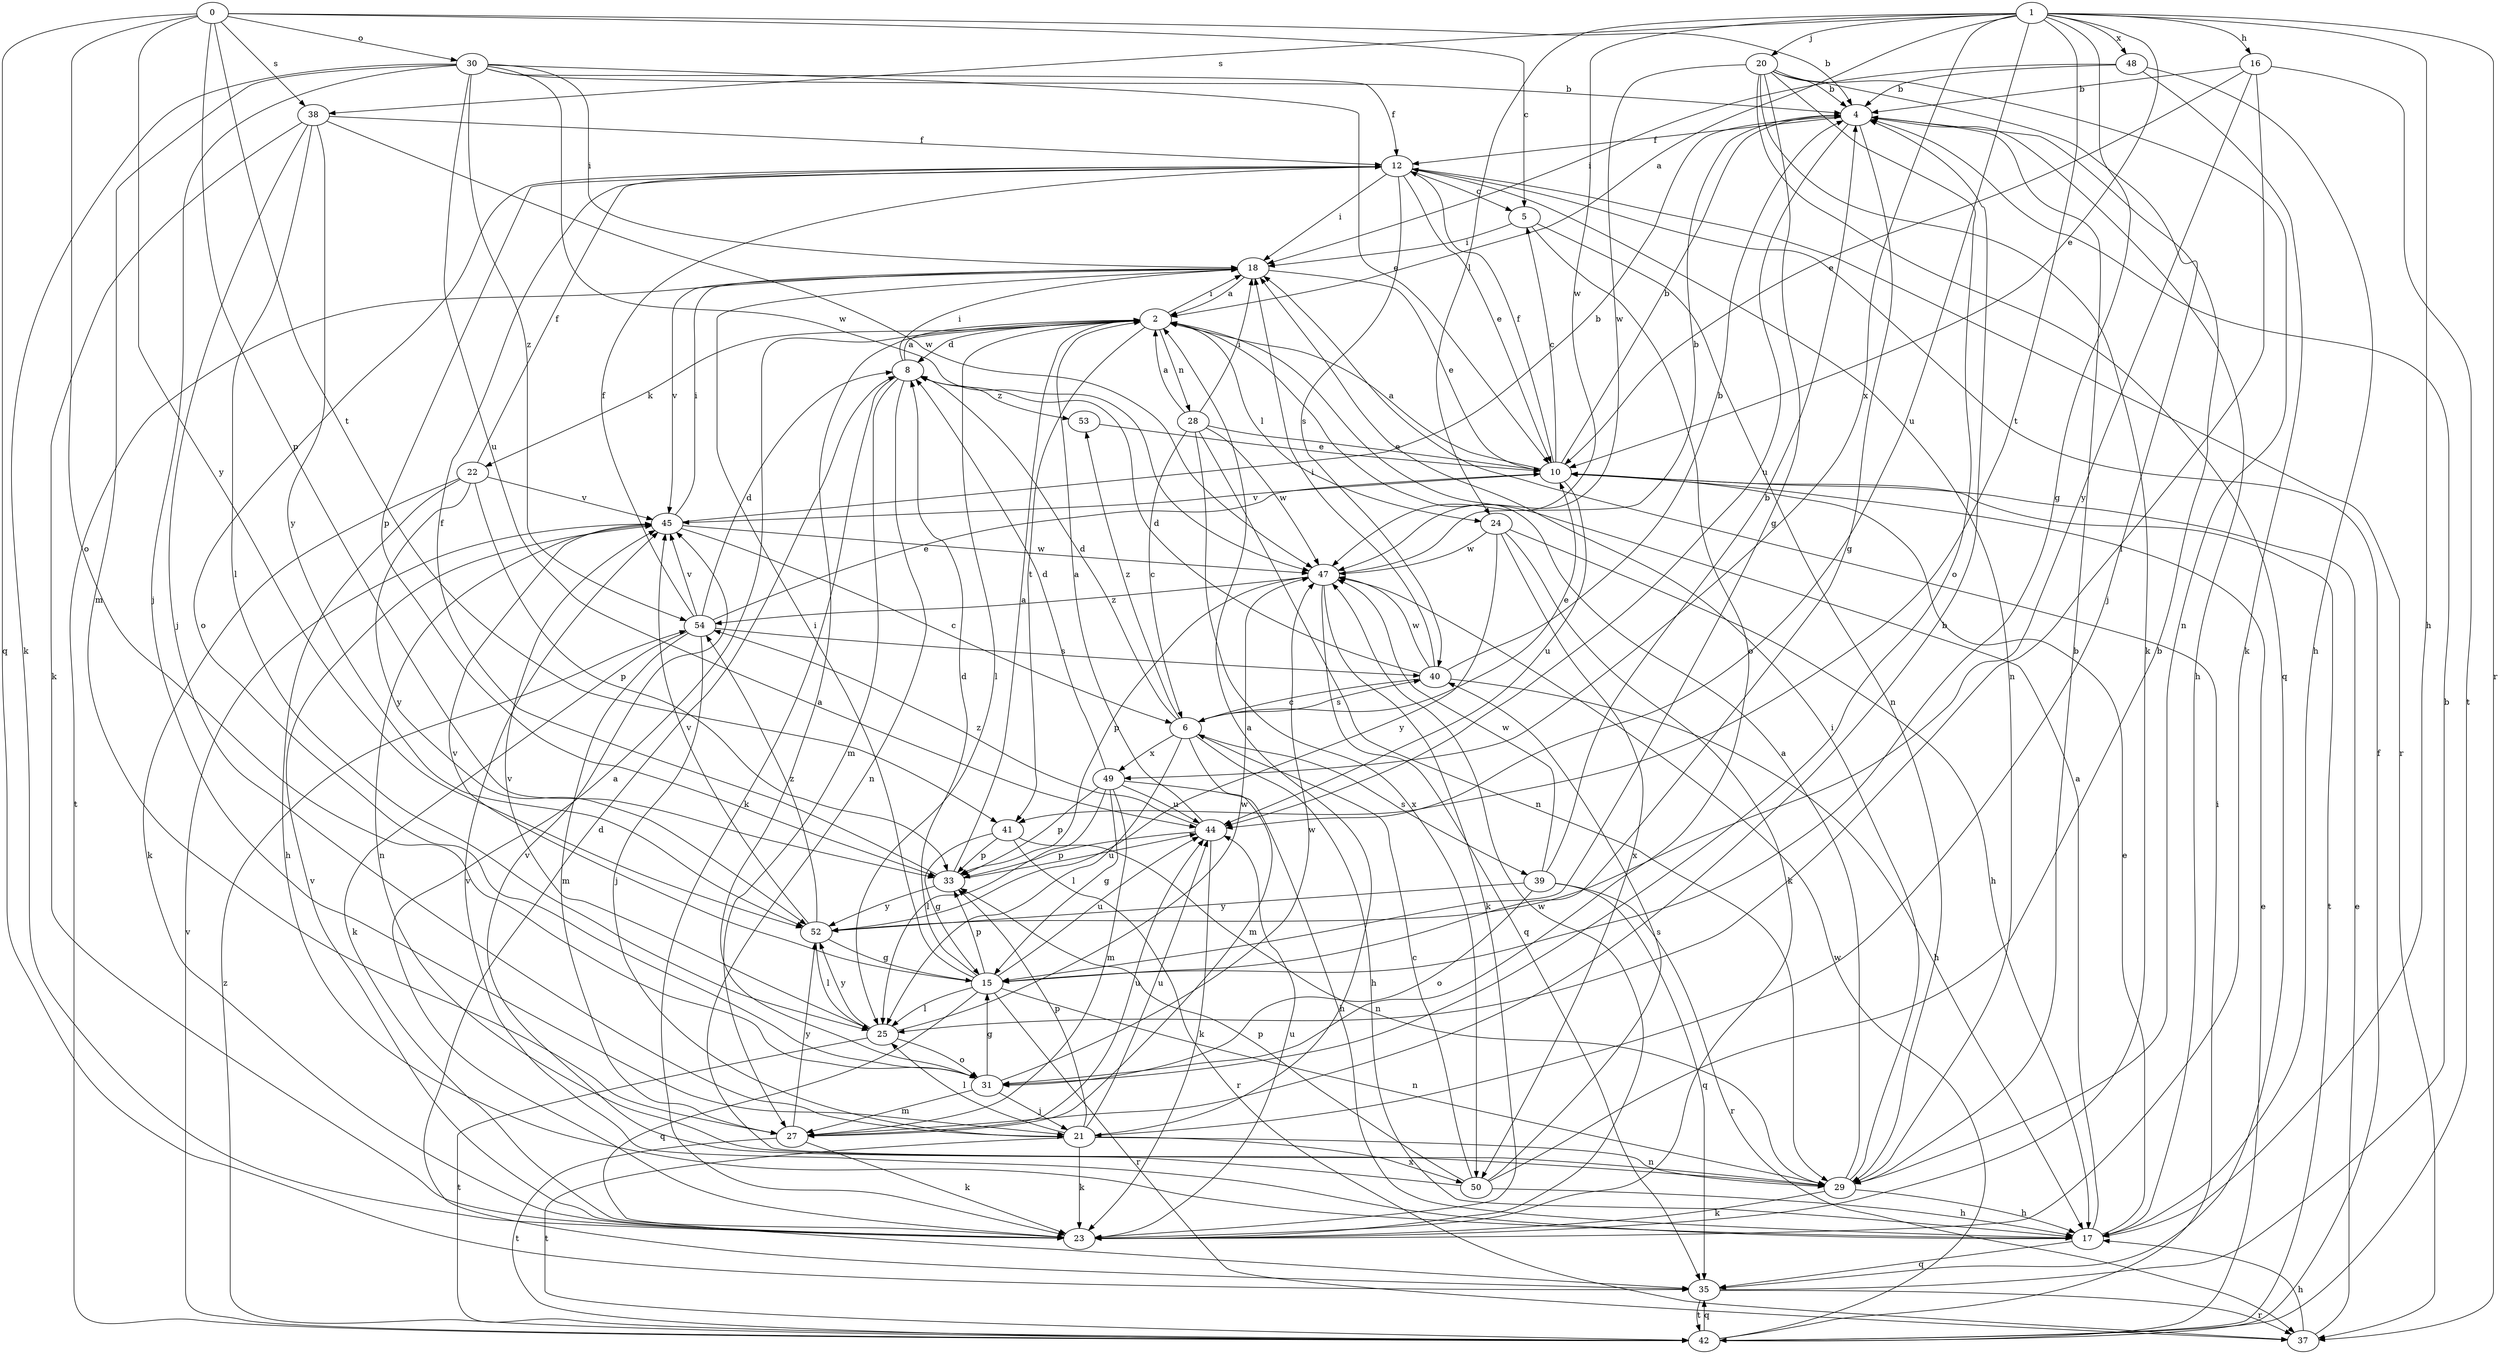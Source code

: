 strict digraph  {
0;
1;
2;
4;
5;
6;
8;
10;
12;
15;
16;
17;
18;
20;
21;
22;
23;
24;
25;
27;
28;
29;
30;
31;
33;
35;
37;
38;
39;
40;
41;
42;
44;
45;
47;
48;
49;
50;
52;
53;
54;
0 -> 4  [label=b];
0 -> 5  [label=c];
0 -> 30  [label=o];
0 -> 31  [label=o];
0 -> 33  [label=p];
0 -> 35  [label=q];
0 -> 38  [label=s];
0 -> 41  [label=t];
0 -> 52  [label=y];
1 -> 2  [label=a];
1 -> 10  [label=e];
1 -> 15  [label=g];
1 -> 16  [label=h];
1 -> 17  [label=h];
1 -> 20  [label=j];
1 -> 24  [label=l];
1 -> 37  [label=r];
1 -> 38  [label=s];
1 -> 41  [label=t];
1 -> 44  [label=u];
1 -> 47  [label=w];
1 -> 48  [label=x];
1 -> 49  [label=x];
2 -> 8  [label=d];
2 -> 18  [label=i];
2 -> 22  [label=k];
2 -> 24  [label=l];
2 -> 25  [label=l];
2 -> 28  [label=n];
2 -> 41  [label=t];
4 -> 12  [label=f];
4 -> 15  [label=g];
4 -> 17  [label=h];
4 -> 44  [label=u];
5 -> 18  [label=i];
5 -> 29  [label=n];
5 -> 31  [label=o];
6 -> 8  [label=d];
6 -> 10  [label=e];
6 -> 17  [label=h];
6 -> 25  [label=l];
6 -> 27  [label=m];
6 -> 39  [label=s];
6 -> 40  [label=s];
6 -> 49  [label=x];
6 -> 53  [label=z];
8 -> 2  [label=a];
8 -> 18  [label=i];
8 -> 23  [label=k];
8 -> 27  [label=m];
8 -> 29  [label=n];
8 -> 53  [label=z];
10 -> 2  [label=a];
10 -> 4  [label=b];
10 -> 5  [label=c];
10 -> 12  [label=f];
10 -> 42  [label=t];
10 -> 44  [label=u];
10 -> 45  [label=v];
12 -> 5  [label=c];
12 -> 10  [label=e];
12 -> 18  [label=i];
12 -> 29  [label=n];
12 -> 31  [label=o];
12 -> 33  [label=p];
12 -> 37  [label=r];
12 -> 40  [label=s];
15 -> 8  [label=d];
15 -> 18  [label=i];
15 -> 25  [label=l];
15 -> 29  [label=n];
15 -> 33  [label=p];
15 -> 35  [label=q];
15 -> 37  [label=r];
15 -> 44  [label=u];
15 -> 45  [label=v];
16 -> 4  [label=b];
16 -> 10  [label=e];
16 -> 25  [label=l];
16 -> 42  [label=t];
16 -> 52  [label=y];
17 -> 2  [label=a];
17 -> 10  [label=e];
17 -> 35  [label=q];
17 -> 45  [label=v];
18 -> 2  [label=a];
18 -> 10  [label=e];
18 -> 42  [label=t];
18 -> 45  [label=v];
20 -> 4  [label=b];
20 -> 15  [label=g];
20 -> 21  [label=j];
20 -> 23  [label=k];
20 -> 29  [label=n];
20 -> 31  [label=o];
20 -> 35  [label=q];
20 -> 47  [label=w];
21 -> 2  [label=a];
21 -> 23  [label=k];
21 -> 25  [label=l];
21 -> 29  [label=n];
21 -> 33  [label=p];
21 -> 42  [label=t];
21 -> 44  [label=u];
21 -> 50  [label=x];
22 -> 12  [label=f];
22 -> 17  [label=h];
22 -> 23  [label=k];
22 -> 33  [label=p];
22 -> 45  [label=v];
22 -> 52  [label=y];
23 -> 2  [label=a];
23 -> 44  [label=u];
23 -> 45  [label=v];
23 -> 47  [label=w];
24 -> 17  [label=h];
24 -> 23  [label=k];
24 -> 47  [label=w];
24 -> 50  [label=x];
24 -> 52  [label=y];
25 -> 31  [label=o];
25 -> 42  [label=t];
25 -> 45  [label=v];
25 -> 47  [label=w];
25 -> 52  [label=y];
27 -> 4  [label=b];
27 -> 23  [label=k];
27 -> 42  [label=t];
27 -> 44  [label=u];
27 -> 52  [label=y];
28 -> 2  [label=a];
28 -> 6  [label=c];
28 -> 10  [label=e];
28 -> 18  [label=i];
28 -> 29  [label=n];
28 -> 47  [label=w];
28 -> 50  [label=x];
29 -> 2  [label=a];
29 -> 4  [label=b];
29 -> 17  [label=h];
29 -> 18  [label=i];
29 -> 23  [label=k];
30 -> 4  [label=b];
30 -> 10  [label=e];
30 -> 12  [label=f];
30 -> 18  [label=i];
30 -> 21  [label=j];
30 -> 23  [label=k];
30 -> 27  [label=m];
30 -> 44  [label=u];
30 -> 47  [label=w];
30 -> 54  [label=z];
31 -> 2  [label=a];
31 -> 15  [label=g];
31 -> 21  [label=j];
31 -> 27  [label=m];
31 -> 47  [label=w];
33 -> 2  [label=a];
33 -> 12  [label=f];
33 -> 44  [label=u];
33 -> 52  [label=y];
35 -> 4  [label=b];
35 -> 8  [label=d];
35 -> 37  [label=r];
35 -> 42  [label=t];
37 -> 10  [label=e];
37 -> 17  [label=h];
38 -> 12  [label=f];
38 -> 21  [label=j];
38 -> 23  [label=k];
38 -> 25  [label=l];
38 -> 47  [label=w];
38 -> 52  [label=y];
39 -> 4  [label=b];
39 -> 31  [label=o];
39 -> 35  [label=q];
39 -> 37  [label=r];
39 -> 47  [label=w];
39 -> 52  [label=y];
40 -> 4  [label=b];
40 -> 6  [label=c];
40 -> 8  [label=d];
40 -> 17  [label=h];
40 -> 18  [label=i];
40 -> 47  [label=w];
41 -> 15  [label=g];
41 -> 29  [label=n];
41 -> 33  [label=p];
41 -> 37  [label=r];
42 -> 10  [label=e];
42 -> 12  [label=f];
42 -> 18  [label=i];
42 -> 35  [label=q];
42 -> 45  [label=v];
42 -> 47  [label=w];
42 -> 54  [label=z];
44 -> 2  [label=a];
44 -> 23  [label=k];
44 -> 33  [label=p];
44 -> 54  [label=z];
45 -> 4  [label=b];
45 -> 6  [label=c];
45 -> 18  [label=i];
45 -> 29  [label=n];
45 -> 47  [label=w];
47 -> 4  [label=b];
47 -> 23  [label=k];
47 -> 33  [label=p];
47 -> 35  [label=q];
47 -> 54  [label=z];
48 -> 4  [label=b];
48 -> 17  [label=h];
48 -> 18  [label=i];
48 -> 23  [label=k];
49 -> 8  [label=d];
49 -> 15  [label=g];
49 -> 17  [label=h];
49 -> 25  [label=l];
49 -> 27  [label=m];
49 -> 33  [label=p];
49 -> 44  [label=u];
50 -> 4  [label=b];
50 -> 6  [label=c];
50 -> 17  [label=h];
50 -> 33  [label=p];
50 -> 40  [label=s];
50 -> 45  [label=v];
52 -> 15  [label=g];
52 -> 25  [label=l];
52 -> 45  [label=v];
52 -> 54  [label=z];
53 -> 10  [label=e];
54 -> 8  [label=d];
54 -> 10  [label=e];
54 -> 12  [label=f];
54 -> 21  [label=j];
54 -> 23  [label=k];
54 -> 27  [label=m];
54 -> 40  [label=s];
54 -> 45  [label=v];
}
